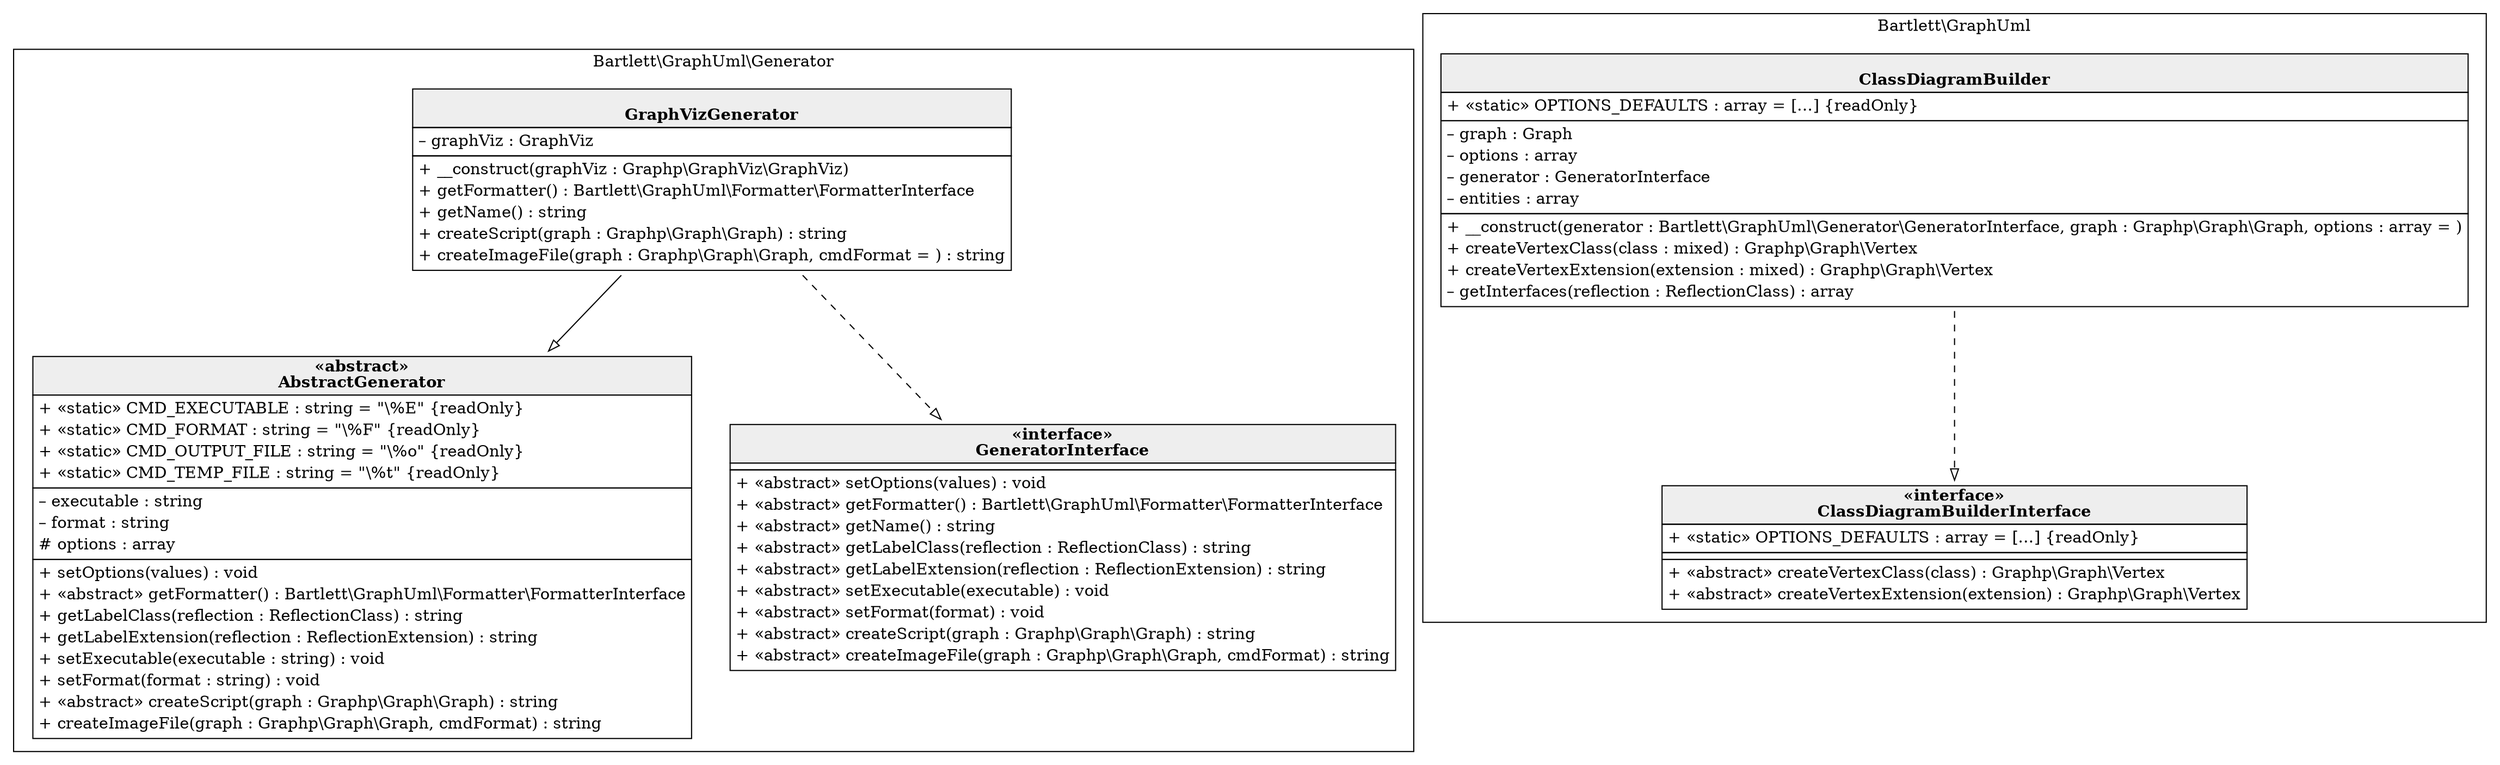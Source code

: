 digraph {
  subgraph cluster_0 {
    label = "Bartlett\\GraphUml\\Generator"
    "Bartlett\\GraphUml\\Generator\\GraphVizGenerator" [shape="none" label=<
<table cellspacing="0" border="0" cellborder="1">
    <tr><td bgcolor="#eeeeee"><b><br/>GraphVizGenerator</b></td></tr>
    <tr><td><table border="0" cellspacing="0" cellpadding="2">
    <tr><td align="left">– graphViz : GraphViz</td></tr>
</table></td></tr>
    <tr><td><table border="0" cellspacing="0" cellpadding="2">
    <tr><td align="left">+ __construct(graphViz : Graphp\\GraphViz\\GraphViz)</td></tr>
    <tr><td align="left">+ getFormatter() : Bartlett\\GraphUml\\Formatter\\FormatterInterface</td></tr>
    <tr><td align="left">+ getName() : string</td></tr>
    <tr><td align="left">+ createScript(graph : Graphp\\Graph\\Graph) : string</td></tr>
    <tr><td align="left">+ createImageFile(graph : Graphp\\Graph\\Graph, cmdFormat = ) : string</td></tr>
</table></td></tr>
</table>>]
    "Bartlett\\GraphUml\\Generator\\AbstractGenerator" [shape="none" label=<
<table cellspacing="0" border="0" cellborder="1">
    <tr><td bgcolor="#eeeeee"><b>«abstract»<br/>AbstractGenerator</b></td></tr>
    <tr><td><table border="0" cellspacing="0" cellpadding="2">
    <tr><td align="left">+ «static» CMD_EXECUTABLE : string = "\%E" {readOnly}</td></tr>
    <tr><td align="left">+ «static» CMD_FORMAT : string = "\%F" {readOnly}</td></tr>
    <tr><td align="left">+ «static» CMD_OUTPUT_FILE : string = "\%o" {readOnly}</td></tr>
    <tr><td align="left">+ «static» CMD_TEMP_FILE : string = "\%t" {readOnly}</td></tr>
</table></td></tr>
    <tr><td><table border="0" cellspacing="0" cellpadding="2">
    <tr><td align="left">– executable : string</td></tr>
    <tr><td align="left">– format : string</td></tr>
    <tr><td align="left"># options : array</td></tr>
</table></td></tr>
    <tr><td><table border="0" cellspacing="0" cellpadding="2">
    <tr><td align="left">+ setOptions(values) : void</td></tr>
    <tr><td align="left">+ «abstract» getFormatter() : Bartlett\\GraphUml\\Formatter\\FormatterInterface</td></tr>
    <tr><td align="left">+ getLabelClass(reflection : ReflectionClass) : string</td></tr>
    <tr><td align="left">+ getLabelExtension(reflection : ReflectionExtension) : string</td></tr>
    <tr><td align="left">+ setExecutable(executable : string) : void</td></tr>
    <tr><td align="left">+ setFormat(format : string) : void</td></tr>
    <tr><td align="left">+ «abstract» createScript(graph : Graphp\\Graph\\Graph) : string</td></tr>
    <tr><td align="left">+ createImageFile(graph : Graphp\\Graph\\Graph, cmdFormat) : string</td></tr>
</table></td></tr>
</table>>]
    "Bartlett\\GraphUml\\Generator\\GeneratorInterface" [shape="none" label=<
<table cellspacing="0" border="0" cellborder="1">
    <tr><td bgcolor="#eeeeee"><b>«interface»<br/>GeneratorInterface</b></td></tr>
    <tr><td></td></tr>
    <tr><td><table border="0" cellspacing="0" cellpadding="2">
    <tr><td align="left">+ «abstract» setOptions(values) : void</td></tr>
    <tr><td align="left">+ «abstract» getFormatter() : Bartlett\\GraphUml\\Formatter\\FormatterInterface</td></tr>
    <tr><td align="left">+ «abstract» getName() : string</td></tr>
    <tr><td align="left">+ «abstract» getLabelClass(reflection : ReflectionClass) : string</td></tr>
    <tr><td align="left">+ «abstract» getLabelExtension(reflection : ReflectionExtension) : string</td></tr>
    <tr><td align="left">+ «abstract» setExecutable(executable) : void</td></tr>
    <tr><td align="left">+ «abstract» setFormat(format) : void</td></tr>
    <tr><td align="left">+ «abstract» createScript(graph : Graphp\\Graph\\Graph) : string</td></tr>
    <tr><td align="left">+ «abstract» createImageFile(graph : Graphp\\Graph\\Graph, cmdFormat) : string</td></tr>
</table></td></tr>
</table>>]
  }
  subgraph cluster_1 {
    label = "Bartlett\\GraphUml"
    "Bartlett\\GraphUml\\ClassDiagramBuilder" [shape="none" label=<
<table cellspacing="0" border="0" cellborder="1">
    <tr><td bgcolor="#eeeeee"><b><br/>ClassDiagramBuilder</b></td></tr>
    <tr><td><table border="0" cellspacing="0" cellpadding="2">
    <tr><td align="left">+ «static» OPTIONS_DEFAULTS : array = […] {readOnly}</td></tr>
</table></td></tr>
    <tr><td><table border="0" cellspacing="0" cellpadding="2">
    <tr><td align="left">– graph : Graph</td></tr>
    <tr><td align="left">– options : array</td></tr>
    <tr><td align="left">– generator : GeneratorInterface</td></tr>
    <tr><td align="left">– entities : array</td></tr>
</table></td></tr>
    <tr><td><table border="0" cellspacing="0" cellpadding="2">
    <tr><td align="left">+ __construct(generator : Bartlett\\GraphUml\\Generator\\GeneratorInterface, graph : Graphp\\Graph\\Graph, options : array = )</td></tr>
    <tr><td align="left">+ createVertexClass(class : mixed) : Graphp\\Graph\\Vertex</td></tr>
    <tr><td align="left">+ createVertexExtension(extension : mixed) : Graphp\\Graph\\Vertex</td></tr>
    <tr><td align="left">– getInterfaces(reflection : ReflectionClass) : array</td></tr>
</table></td></tr>
</table>>]
    "Bartlett\\GraphUml\\ClassDiagramBuilderInterface" [shape="none" label=<
<table cellspacing="0" border="0" cellborder="1">
    <tr><td bgcolor="#eeeeee"><b>«interface»<br/>ClassDiagramBuilderInterface</b></td></tr>
    <tr><td><table border="0" cellspacing="0" cellpadding="2">
    <tr><td align="left">+ «static» OPTIONS_DEFAULTS : array = […] {readOnly}</td></tr>
</table></td></tr>
    <tr><td></td></tr>
    <tr><td><table border="0" cellspacing="0" cellpadding="2">
    <tr><td align="left">+ «abstract» createVertexClass(class) : Graphp\\Graph\\Vertex</td></tr>
    <tr><td align="left">+ «abstract» createVertexExtension(extension) : Graphp\\Graph\\Vertex</td></tr>
</table></td></tr>
</table>>]
  }
  "Bartlett\\GraphUml\\Generator\\GraphVizGenerator" -> "Bartlett\\GraphUml\\Generator\\AbstractGenerator" [arrowhead="empty" style="filled"]
  "Bartlett\\GraphUml\\Generator\\GraphVizGenerator" -> "Bartlett\\GraphUml\\Generator\\GeneratorInterface" [arrowhead="empty" style="dashed"]
  "Bartlett\\GraphUml\\ClassDiagramBuilder" -> "Bartlett\\GraphUml\\ClassDiagramBuilderInterface" [arrowhead="empty" style="dashed"]
}
